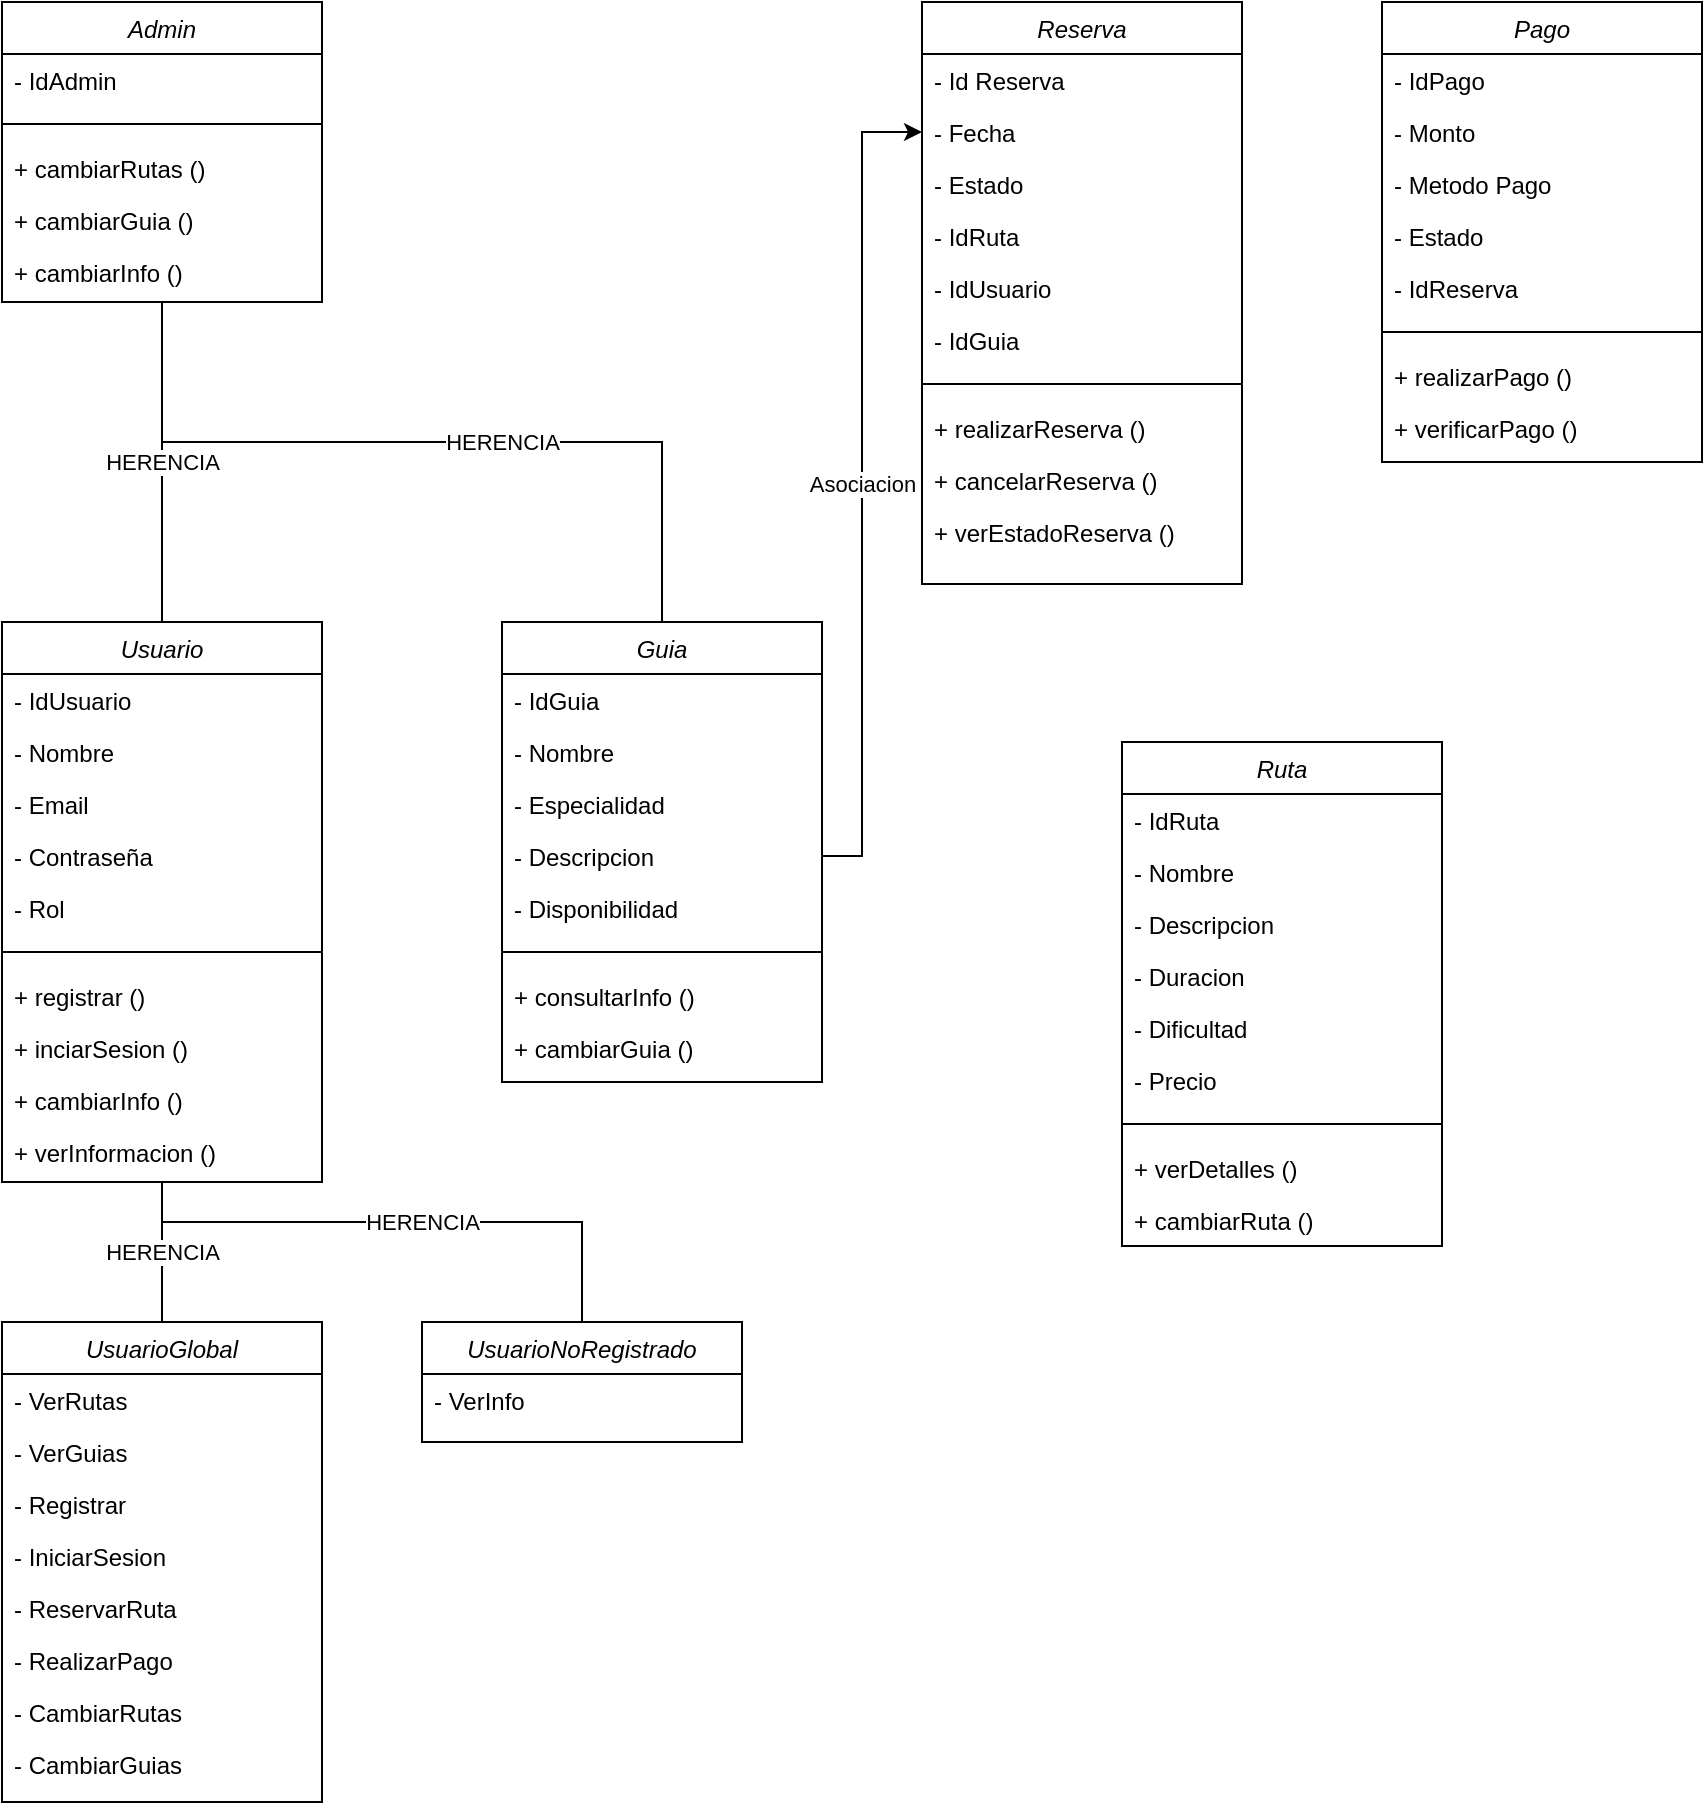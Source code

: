 <mxfile version="26.1.0">
  <diagram id="C5RBs43oDa-KdzZeNtuy" name="Page-1">
    <mxGraphModel dx="1000" dy="530" grid="1" gridSize="10" guides="1" tooltips="1" connect="1" arrows="1" fold="1" page="1" pageScale="1" pageWidth="1654" pageHeight="1169" background="light-dark(#FFFFFF,#000000)" math="0" shadow="0">
      <root>
        <mxCell id="WIyWlLk6GJQsqaUBKTNV-0" />
        <mxCell id="WIyWlLk6GJQsqaUBKTNV-1" parent="WIyWlLk6GJQsqaUBKTNV-0" />
        <mxCell id="zkfFHV4jXpPFQw0GAbJ--0" value="Usuario" style="swimlane;fontStyle=2;align=center;verticalAlign=top;childLayout=stackLayout;horizontal=1;startSize=26;horizontalStack=0;resizeParent=1;resizeLast=0;collapsible=1;marginBottom=0;rounded=0;shadow=0;strokeWidth=1;" parent="WIyWlLk6GJQsqaUBKTNV-1" vertex="1">
          <mxGeometry x="230" y="350" width="160" height="280" as="geometry">
            <mxRectangle x="230" y="140" width="160" height="26" as="alternateBounds" />
          </mxGeometry>
        </mxCell>
        <mxCell id="zkfFHV4jXpPFQw0GAbJ--1" value="- IdUsuario&#xa;" style="text;align=left;verticalAlign=top;spacingLeft=4;spacingRight=4;overflow=hidden;rotatable=0;points=[[0,0.5],[1,0.5]];portConstraint=eastwest;" parent="zkfFHV4jXpPFQw0GAbJ--0" vertex="1">
          <mxGeometry y="26" width="160" height="26" as="geometry" />
        </mxCell>
        <mxCell id="zkfFHV4jXpPFQw0GAbJ--2" value="- Nombre" style="text;align=left;verticalAlign=top;spacingLeft=4;spacingRight=4;overflow=hidden;rotatable=0;points=[[0,0.5],[1,0.5]];portConstraint=eastwest;rounded=0;shadow=0;html=0;" parent="zkfFHV4jXpPFQw0GAbJ--0" vertex="1">
          <mxGeometry y="52" width="160" height="26" as="geometry" />
        </mxCell>
        <mxCell id="zkfFHV4jXpPFQw0GAbJ--3" value="- Email" style="text;align=left;verticalAlign=top;spacingLeft=4;spacingRight=4;overflow=hidden;rotatable=0;points=[[0,0.5],[1,0.5]];portConstraint=eastwest;rounded=0;shadow=0;html=0;" parent="zkfFHV4jXpPFQw0GAbJ--0" vertex="1">
          <mxGeometry y="78" width="160" height="26" as="geometry" />
        </mxCell>
        <mxCell id="PvyIfSwr3Zg0St1Fx0HK-1" value="- Contraseña&#xa;&#xa;" style="text;align=left;verticalAlign=top;spacingLeft=4;spacingRight=4;overflow=hidden;rotatable=0;points=[[0,0.5],[1,0.5]];portConstraint=eastwest;rounded=0;shadow=0;html=0;" parent="zkfFHV4jXpPFQw0GAbJ--0" vertex="1">
          <mxGeometry y="104" width="160" height="26" as="geometry" />
        </mxCell>
        <mxCell id="PvyIfSwr3Zg0St1Fx0HK-3" value="- Rol&#xa;&#xa;&#xa;" style="text;align=left;verticalAlign=top;spacingLeft=4;spacingRight=4;overflow=hidden;rotatable=0;points=[[0,0.5],[1,0.5]];portConstraint=eastwest;rounded=0;shadow=0;html=0;" parent="zkfFHV4jXpPFQw0GAbJ--0" vertex="1">
          <mxGeometry y="130" width="160" height="26" as="geometry" />
        </mxCell>
        <mxCell id="zkfFHV4jXpPFQw0GAbJ--4" value="" style="line;html=1;strokeWidth=1;align=left;verticalAlign=middle;spacingTop=-1;spacingLeft=3;spacingRight=3;rotatable=0;labelPosition=right;points=[];portConstraint=eastwest;" parent="zkfFHV4jXpPFQw0GAbJ--0" vertex="1">
          <mxGeometry y="156" width="160" height="18" as="geometry" />
        </mxCell>
        <mxCell id="PvyIfSwr3Zg0St1Fx0HK-4" value="+ registrar ()" style="text;align=left;verticalAlign=top;spacingLeft=4;spacingRight=4;overflow=hidden;rotatable=0;points=[[0,0.5],[1,0.5]];portConstraint=eastwest;rounded=0;shadow=0;html=0;" parent="zkfFHV4jXpPFQw0GAbJ--0" vertex="1">
          <mxGeometry y="174" width="160" height="26" as="geometry" />
        </mxCell>
        <mxCell id="PvyIfSwr3Zg0St1Fx0HK-5" value="+ inciarSesion ()" style="text;align=left;verticalAlign=top;spacingLeft=4;spacingRight=4;overflow=hidden;rotatable=0;points=[[0,0.5],[1,0.5]];portConstraint=eastwest;rounded=0;shadow=0;html=0;" parent="zkfFHV4jXpPFQw0GAbJ--0" vertex="1">
          <mxGeometry y="200" width="160" height="26" as="geometry" />
        </mxCell>
        <mxCell id="PvyIfSwr3Zg0St1Fx0HK-7" value="+ cambiarInfo ()" style="text;align=left;verticalAlign=top;spacingLeft=4;spacingRight=4;overflow=hidden;rotatable=0;points=[[0,0.5],[1,0.5]];portConstraint=eastwest;rounded=0;shadow=0;html=0;" parent="zkfFHV4jXpPFQw0GAbJ--0" vertex="1">
          <mxGeometry y="226" width="160" height="26" as="geometry" />
        </mxCell>
        <mxCell id="PvyIfSwr3Zg0St1Fx0HK-8" value="+ verInformacion ()" style="text;align=left;verticalAlign=top;spacingLeft=4;spacingRight=4;overflow=hidden;rotatable=0;points=[[0,0.5],[1,0.5]];portConstraint=eastwest;rounded=0;shadow=0;html=0;" parent="zkfFHV4jXpPFQw0GAbJ--0" vertex="1">
          <mxGeometry y="252" width="160" height="26" as="geometry" />
        </mxCell>
        <mxCell id="PvyIfSwr3Zg0St1Fx0HK-9" value="Ruta&#xa;" style="swimlane;fontStyle=2;align=center;verticalAlign=top;childLayout=stackLayout;horizontal=1;startSize=26;horizontalStack=0;resizeParent=1;resizeLast=0;collapsible=1;marginBottom=0;rounded=0;shadow=0;strokeWidth=1;" parent="WIyWlLk6GJQsqaUBKTNV-1" vertex="1">
          <mxGeometry x="790" y="410" width="160" height="252" as="geometry">
            <mxRectangle x="230" y="140" width="160" height="26" as="alternateBounds" />
          </mxGeometry>
        </mxCell>
        <mxCell id="PvyIfSwr3Zg0St1Fx0HK-10" value="- IdRuta" style="text;align=left;verticalAlign=top;spacingLeft=4;spacingRight=4;overflow=hidden;rotatable=0;points=[[0,0.5],[1,0.5]];portConstraint=eastwest;" parent="PvyIfSwr3Zg0St1Fx0HK-9" vertex="1">
          <mxGeometry y="26" width="160" height="26" as="geometry" />
        </mxCell>
        <mxCell id="PvyIfSwr3Zg0St1Fx0HK-11" value="- Nombre" style="text;align=left;verticalAlign=top;spacingLeft=4;spacingRight=4;overflow=hidden;rotatable=0;points=[[0,0.5],[1,0.5]];portConstraint=eastwest;rounded=0;shadow=0;html=0;" parent="PvyIfSwr3Zg0St1Fx0HK-9" vertex="1">
          <mxGeometry y="52" width="160" height="26" as="geometry" />
        </mxCell>
        <mxCell id="PvyIfSwr3Zg0St1Fx0HK-12" value="- Descripcion" style="text;align=left;verticalAlign=top;spacingLeft=4;spacingRight=4;overflow=hidden;rotatable=0;points=[[0,0.5],[1,0.5]];portConstraint=eastwest;rounded=0;shadow=0;html=0;" parent="PvyIfSwr3Zg0St1Fx0HK-9" vertex="1">
          <mxGeometry y="78" width="160" height="26" as="geometry" />
        </mxCell>
        <mxCell id="PvyIfSwr3Zg0St1Fx0HK-13" value="- Duracion" style="text;align=left;verticalAlign=top;spacingLeft=4;spacingRight=4;overflow=hidden;rotatable=0;points=[[0,0.5],[1,0.5]];portConstraint=eastwest;rounded=0;shadow=0;html=0;" parent="PvyIfSwr3Zg0St1Fx0HK-9" vertex="1">
          <mxGeometry y="104" width="160" height="26" as="geometry" />
        </mxCell>
        <mxCell id="PvyIfSwr3Zg0St1Fx0HK-14" value="- Dificultad " style="text;align=left;verticalAlign=top;spacingLeft=4;spacingRight=4;overflow=hidden;rotatable=0;points=[[0,0.5],[1,0.5]];portConstraint=eastwest;rounded=0;shadow=0;html=0;" parent="PvyIfSwr3Zg0St1Fx0HK-9" vertex="1">
          <mxGeometry y="130" width="160" height="26" as="geometry" />
        </mxCell>
        <mxCell id="PvyIfSwr3Zg0St1Fx0HK-20" value="- Precio" style="text;align=left;verticalAlign=top;spacingLeft=4;spacingRight=4;overflow=hidden;rotatable=0;points=[[0,0.5],[1,0.5]];portConstraint=eastwest;rounded=0;shadow=0;html=0;" parent="PvyIfSwr3Zg0St1Fx0HK-9" vertex="1">
          <mxGeometry y="156" width="160" height="26" as="geometry" />
        </mxCell>
        <mxCell id="PvyIfSwr3Zg0St1Fx0HK-15" value="" style="line;html=1;strokeWidth=1;align=left;verticalAlign=middle;spacingTop=-1;spacingLeft=3;spacingRight=3;rotatable=0;labelPosition=right;points=[];portConstraint=eastwest;" parent="PvyIfSwr3Zg0St1Fx0HK-9" vertex="1">
          <mxGeometry y="182" width="160" height="18" as="geometry" />
        </mxCell>
        <mxCell id="PvyIfSwr3Zg0St1Fx0HK-17" value="+ verDetalles ()" style="text;align=left;verticalAlign=top;spacingLeft=4;spacingRight=4;overflow=hidden;rotatable=0;points=[[0,0.5],[1,0.5]];portConstraint=eastwest;rounded=0;shadow=0;html=0;" parent="PvyIfSwr3Zg0St1Fx0HK-9" vertex="1">
          <mxGeometry y="200" width="160" height="26" as="geometry" />
        </mxCell>
        <mxCell id="PvyIfSwr3Zg0St1Fx0HK-18" value="+ cambiarRuta ()" style="text;align=left;verticalAlign=top;spacingLeft=4;spacingRight=4;overflow=hidden;rotatable=0;points=[[0,0.5],[1,0.5]];portConstraint=eastwest;rounded=0;shadow=0;html=0;" parent="PvyIfSwr3Zg0St1Fx0HK-9" vertex="1">
          <mxGeometry y="226" width="160" height="26" as="geometry" />
        </mxCell>
        <mxCell id="PvyIfSwr3Zg0St1Fx0HK-21" value="Guia" style="swimlane;fontStyle=2;align=center;verticalAlign=top;childLayout=stackLayout;horizontal=1;startSize=26;horizontalStack=0;resizeParent=1;resizeLast=0;collapsible=1;marginBottom=0;rounded=0;shadow=0;strokeWidth=1;" parent="WIyWlLk6GJQsqaUBKTNV-1" vertex="1">
          <mxGeometry x="480" y="350" width="160" height="230" as="geometry">
            <mxRectangle x="230" y="140" width="160" height="26" as="alternateBounds" />
          </mxGeometry>
        </mxCell>
        <mxCell id="PvyIfSwr3Zg0St1Fx0HK-22" value="- IdGuia" style="text;align=left;verticalAlign=top;spacingLeft=4;spacingRight=4;overflow=hidden;rotatable=0;points=[[0,0.5],[1,0.5]];portConstraint=eastwest;" parent="PvyIfSwr3Zg0St1Fx0HK-21" vertex="1">
          <mxGeometry y="26" width="160" height="26" as="geometry" />
        </mxCell>
        <mxCell id="PvyIfSwr3Zg0St1Fx0HK-23" value="- Nombre" style="text;align=left;verticalAlign=top;spacingLeft=4;spacingRight=4;overflow=hidden;rotatable=0;points=[[0,0.5],[1,0.5]];portConstraint=eastwest;rounded=0;shadow=0;html=0;" parent="PvyIfSwr3Zg0St1Fx0HK-21" vertex="1">
          <mxGeometry y="52" width="160" height="26" as="geometry" />
        </mxCell>
        <mxCell id="PvyIfSwr3Zg0St1Fx0HK-24" value="- Especialidad" style="text;align=left;verticalAlign=top;spacingLeft=4;spacingRight=4;overflow=hidden;rotatable=0;points=[[0,0.5],[1,0.5]];portConstraint=eastwest;rounded=0;shadow=0;html=0;" parent="PvyIfSwr3Zg0St1Fx0HK-21" vertex="1">
          <mxGeometry y="78" width="160" height="26" as="geometry" />
        </mxCell>
        <mxCell id="PvyIfSwr3Zg0St1Fx0HK-25" value="- Descripcion" style="text;align=left;verticalAlign=top;spacingLeft=4;spacingRight=4;overflow=hidden;rotatable=0;points=[[0,0.5],[1,0.5]];portConstraint=eastwest;rounded=0;shadow=0;html=0;" parent="PvyIfSwr3Zg0St1Fx0HK-21" vertex="1">
          <mxGeometry y="104" width="160" height="26" as="geometry" />
        </mxCell>
        <mxCell id="PvyIfSwr3Zg0St1Fx0HK-26" value="- Disponibilidad" style="text;align=left;verticalAlign=top;spacingLeft=4;spacingRight=4;overflow=hidden;rotatable=0;points=[[0,0.5],[1,0.5]];portConstraint=eastwest;rounded=0;shadow=0;html=0;" parent="PvyIfSwr3Zg0St1Fx0HK-21" vertex="1">
          <mxGeometry y="130" width="160" height="26" as="geometry" />
        </mxCell>
        <mxCell id="PvyIfSwr3Zg0St1Fx0HK-27" value="" style="line;html=1;strokeWidth=1;align=left;verticalAlign=middle;spacingTop=-1;spacingLeft=3;spacingRight=3;rotatable=0;labelPosition=right;points=[];portConstraint=eastwest;" parent="PvyIfSwr3Zg0St1Fx0HK-21" vertex="1">
          <mxGeometry y="156" width="160" height="18" as="geometry" />
        </mxCell>
        <mxCell id="PvyIfSwr3Zg0St1Fx0HK-28" value="+ consultarInfo ()" style="text;align=left;verticalAlign=top;spacingLeft=4;spacingRight=4;overflow=hidden;rotatable=0;points=[[0,0.5],[1,0.5]];portConstraint=eastwest;rounded=0;shadow=0;html=0;" parent="PvyIfSwr3Zg0St1Fx0HK-21" vertex="1">
          <mxGeometry y="174" width="160" height="26" as="geometry" />
        </mxCell>
        <mxCell id="PvyIfSwr3Zg0St1Fx0HK-29" value="+ cambiarGuia ()" style="text;align=left;verticalAlign=top;spacingLeft=4;spacingRight=4;overflow=hidden;rotatable=0;points=[[0,0.5],[1,0.5]];portConstraint=eastwest;rounded=0;shadow=0;html=0;" parent="PvyIfSwr3Zg0St1Fx0HK-21" vertex="1">
          <mxGeometry y="200" width="160" height="26" as="geometry" />
        </mxCell>
        <mxCell id="PvyIfSwr3Zg0St1Fx0HK-43" value="Reserva" style="swimlane;fontStyle=2;align=center;verticalAlign=top;childLayout=stackLayout;horizontal=1;startSize=26;horizontalStack=0;resizeParent=1;resizeLast=0;collapsible=1;marginBottom=0;rounded=0;shadow=0;strokeWidth=1;" parent="WIyWlLk6GJQsqaUBKTNV-1" vertex="1">
          <mxGeometry x="690" y="40" width="160" height="291" as="geometry">
            <mxRectangle x="230" y="140" width="160" height="26" as="alternateBounds" />
          </mxGeometry>
        </mxCell>
        <mxCell id="PvyIfSwr3Zg0St1Fx0HK-44" value="- Id Reserva" style="text;align=left;verticalAlign=top;spacingLeft=4;spacingRight=4;overflow=hidden;rotatable=0;points=[[0,0.5],[1,0.5]];portConstraint=eastwest;" parent="PvyIfSwr3Zg0St1Fx0HK-43" vertex="1">
          <mxGeometry y="26" width="160" height="26" as="geometry" />
        </mxCell>
        <mxCell id="PvyIfSwr3Zg0St1Fx0HK-45" value="- Fecha" style="text;align=left;verticalAlign=top;spacingLeft=4;spacingRight=4;overflow=hidden;rotatable=0;points=[[0,0.5],[1,0.5]];portConstraint=eastwest;rounded=0;shadow=0;html=0;" parent="PvyIfSwr3Zg0St1Fx0HK-43" vertex="1">
          <mxGeometry y="52" width="160" height="26" as="geometry" />
        </mxCell>
        <mxCell id="PvyIfSwr3Zg0St1Fx0HK-46" value="- Estado" style="text;align=left;verticalAlign=top;spacingLeft=4;spacingRight=4;overflow=hidden;rotatable=0;points=[[0,0.5],[1,0.5]];portConstraint=eastwest;rounded=0;shadow=0;html=0;" parent="PvyIfSwr3Zg0St1Fx0HK-43" vertex="1">
          <mxGeometry y="78" width="160" height="26" as="geometry" />
        </mxCell>
        <mxCell id="PvyIfSwr3Zg0St1Fx0HK-48" value="- IdRuta" style="text;align=left;verticalAlign=top;spacingLeft=4;spacingRight=4;overflow=hidden;rotatable=0;points=[[0,0.5],[1,0.5]];portConstraint=eastwest;rounded=0;shadow=0;html=0;" parent="PvyIfSwr3Zg0St1Fx0HK-43" vertex="1">
          <mxGeometry y="104" width="160" height="26" as="geometry" />
        </mxCell>
        <mxCell id="PvyIfSwr3Zg0St1Fx0HK-47" value="- IdUsuario" style="text;align=left;verticalAlign=top;spacingLeft=4;spacingRight=4;overflow=hidden;rotatable=0;points=[[0,0.5],[1,0.5]];portConstraint=eastwest;rounded=0;shadow=0;html=0;" parent="PvyIfSwr3Zg0St1Fx0HK-43" vertex="1">
          <mxGeometry y="130" width="160" height="26" as="geometry" />
        </mxCell>
        <mxCell id="PvyIfSwr3Zg0St1Fx0HK-49" value="- IdGuia" style="text;align=left;verticalAlign=top;spacingLeft=4;spacingRight=4;overflow=hidden;rotatable=0;points=[[0,0.5],[1,0.5]];portConstraint=eastwest;rounded=0;shadow=0;html=0;" parent="PvyIfSwr3Zg0St1Fx0HK-43" vertex="1">
          <mxGeometry y="156" width="160" height="26" as="geometry" />
        </mxCell>
        <mxCell id="PvyIfSwr3Zg0St1Fx0HK-50" value="" style="line;html=1;strokeWidth=1;align=left;verticalAlign=middle;spacingTop=-1;spacingLeft=3;spacingRight=3;rotatable=0;labelPosition=right;points=[];portConstraint=eastwest;" parent="PvyIfSwr3Zg0St1Fx0HK-43" vertex="1">
          <mxGeometry y="182" width="160" height="18" as="geometry" />
        </mxCell>
        <mxCell id="PvyIfSwr3Zg0St1Fx0HK-51" value="+ realizarReserva ()" style="text;align=left;verticalAlign=top;spacingLeft=4;spacingRight=4;overflow=hidden;rotatable=0;points=[[0,0.5],[1,0.5]];portConstraint=eastwest;rounded=0;shadow=0;html=0;" parent="PvyIfSwr3Zg0St1Fx0HK-43" vertex="1">
          <mxGeometry y="200" width="160" height="26" as="geometry" />
        </mxCell>
        <mxCell id="PvyIfSwr3Zg0St1Fx0HK-52" value="+ cancelarReserva ()" style="text;align=left;verticalAlign=top;spacingLeft=4;spacingRight=4;overflow=hidden;rotatable=0;points=[[0,0.5],[1,0.5]];portConstraint=eastwest;rounded=0;shadow=0;html=0;" parent="PvyIfSwr3Zg0St1Fx0HK-43" vertex="1">
          <mxGeometry y="226" width="160" height="26" as="geometry" />
        </mxCell>
        <mxCell id="PvyIfSwr3Zg0St1Fx0HK-53" value="+ verEstadoReserva ()" style="text;align=left;verticalAlign=top;spacingLeft=4;spacingRight=4;overflow=hidden;rotatable=0;points=[[0,0.5],[1,0.5]];portConstraint=eastwest;rounded=0;shadow=0;html=0;" parent="PvyIfSwr3Zg0St1Fx0HK-43" vertex="1">
          <mxGeometry y="252" width="160" height="26" as="geometry" />
        </mxCell>
        <mxCell id="PvyIfSwr3Zg0St1Fx0HK-54" value="Pago" style="swimlane;fontStyle=2;align=center;verticalAlign=top;childLayout=stackLayout;horizontal=1;startSize=26;horizontalStack=0;resizeParent=1;resizeLast=0;collapsible=1;marginBottom=0;rounded=0;shadow=0;strokeWidth=1;" parent="WIyWlLk6GJQsqaUBKTNV-1" vertex="1">
          <mxGeometry x="920" y="40" width="160" height="230" as="geometry">
            <mxRectangle x="230" y="140" width="160" height="26" as="alternateBounds" />
          </mxGeometry>
        </mxCell>
        <mxCell id="PvyIfSwr3Zg0St1Fx0HK-55" value="- IdPago" style="text;align=left;verticalAlign=top;spacingLeft=4;spacingRight=4;overflow=hidden;rotatable=0;points=[[0,0.5],[1,0.5]];portConstraint=eastwest;" parent="PvyIfSwr3Zg0St1Fx0HK-54" vertex="1">
          <mxGeometry y="26" width="160" height="26" as="geometry" />
        </mxCell>
        <mxCell id="PvyIfSwr3Zg0St1Fx0HK-56" value="- Monto" style="text;align=left;verticalAlign=top;spacingLeft=4;spacingRight=4;overflow=hidden;rotatable=0;points=[[0,0.5],[1,0.5]];portConstraint=eastwest;rounded=0;shadow=0;html=0;" parent="PvyIfSwr3Zg0St1Fx0HK-54" vertex="1">
          <mxGeometry y="52" width="160" height="26" as="geometry" />
        </mxCell>
        <mxCell id="PvyIfSwr3Zg0St1Fx0HK-57" value="- Metodo Pago" style="text;align=left;verticalAlign=top;spacingLeft=4;spacingRight=4;overflow=hidden;rotatable=0;points=[[0,0.5],[1,0.5]];portConstraint=eastwest;rounded=0;shadow=0;html=0;" parent="PvyIfSwr3Zg0St1Fx0HK-54" vertex="1">
          <mxGeometry y="78" width="160" height="26" as="geometry" />
        </mxCell>
        <mxCell id="PvyIfSwr3Zg0St1Fx0HK-58" value="- Estado" style="text;align=left;verticalAlign=top;spacingLeft=4;spacingRight=4;overflow=hidden;rotatable=0;points=[[0,0.5],[1,0.5]];portConstraint=eastwest;rounded=0;shadow=0;html=0;" parent="PvyIfSwr3Zg0St1Fx0HK-54" vertex="1">
          <mxGeometry y="104" width="160" height="26" as="geometry" />
        </mxCell>
        <mxCell id="PvyIfSwr3Zg0St1Fx0HK-59" value="- IdReserva" style="text;align=left;verticalAlign=top;spacingLeft=4;spacingRight=4;overflow=hidden;rotatable=0;points=[[0,0.5],[1,0.5]];portConstraint=eastwest;rounded=0;shadow=0;html=0;" parent="PvyIfSwr3Zg0St1Fx0HK-54" vertex="1">
          <mxGeometry y="130" width="160" height="26" as="geometry" />
        </mxCell>
        <mxCell id="PvyIfSwr3Zg0St1Fx0HK-60" value="" style="line;html=1;strokeWidth=1;align=left;verticalAlign=middle;spacingTop=-1;spacingLeft=3;spacingRight=3;rotatable=0;labelPosition=right;points=[];portConstraint=eastwest;" parent="PvyIfSwr3Zg0St1Fx0HK-54" vertex="1">
          <mxGeometry y="156" width="160" height="18" as="geometry" />
        </mxCell>
        <mxCell id="PvyIfSwr3Zg0St1Fx0HK-61" value="+ realizarPago ()" style="text;align=left;verticalAlign=top;spacingLeft=4;spacingRight=4;overflow=hidden;rotatable=0;points=[[0,0.5],[1,0.5]];portConstraint=eastwest;rounded=0;shadow=0;html=0;" parent="PvyIfSwr3Zg0St1Fx0HK-54" vertex="1">
          <mxGeometry y="174" width="160" height="26" as="geometry" />
        </mxCell>
        <mxCell id="PvyIfSwr3Zg0St1Fx0HK-62" value="+ verificarPago ()" style="text;align=left;verticalAlign=top;spacingLeft=4;spacingRight=4;overflow=hidden;rotatable=0;points=[[0,0.5],[1,0.5]];portConstraint=eastwest;rounded=0;shadow=0;html=0;" parent="PvyIfSwr3Zg0St1Fx0HK-54" vertex="1">
          <mxGeometry y="200" width="160" height="26" as="geometry" />
        </mxCell>
        <mxCell id="PvyIfSwr3Zg0St1Fx0HK-63" value="UsuarioGlobal" style="swimlane;fontStyle=2;align=center;verticalAlign=top;childLayout=stackLayout;horizontal=1;startSize=26;horizontalStack=0;resizeParent=1;resizeLast=0;collapsible=1;marginBottom=0;rounded=0;shadow=0;strokeWidth=1;" parent="WIyWlLk6GJQsqaUBKTNV-1" vertex="1">
          <mxGeometry x="230" y="700" width="160" height="240" as="geometry">
            <mxRectangle x="230" y="140" width="160" height="26" as="alternateBounds" />
          </mxGeometry>
        </mxCell>
        <mxCell id="PvyIfSwr3Zg0St1Fx0HK-64" value="- VerRutas" style="text;align=left;verticalAlign=top;spacingLeft=4;spacingRight=4;overflow=hidden;rotatable=0;points=[[0,0.5],[1,0.5]];portConstraint=eastwest;" parent="PvyIfSwr3Zg0St1Fx0HK-63" vertex="1">
          <mxGeometry y="26" width="160" height="26" as="geometry" />
        </mxCell>
        <mxCell id="PvyIfSwr3Zg0St1Fx0HK-65" value="- VerGuias" style="text;align=left;verticalAlign=top;spacingLeft=4;spacingRight=4;overflow=hidden;rotatable=0;points=[[0,0.5],[1,0.5]];portConstraint=eastwest;rounded=0;shadow=0;html=0;" parent="PvyIfSwr3Zg0St1Fx0HK-63" vertex="1">
          <mxGeometry y="52" width="160" height="26" as="geometry" />
        </mxCell>
        <mxCell id="PvyIfSwr3Zg0St1Fx0HK-66" value="- Registrar" style="text;align=left;verticalAlign=top;spacingLeft=4;spacingRight=4;overflow=hidden;rotatable=0;points=[[0,0.5],[1,0.5]];portConstraint=eastwest;rounded=0;shadow=0;html=0;" parent="PvyIfSwr3Zg0St1Fx0HK-63" vertex="1">
          <mxGeometry y="78" width="160" height="26" as="geometry" />
        </mxCell>
        <mxCell id="PvyIfSwr3Zg0St1Fx0HK-67" value="- IniciarSesion" style="text;align=left;verticalAlign=top;spacingLeft=4;spacingRight=4;overflow=hidden;rotatable=0;points=[[0,0.5],[1,0.5]];portConstraint=eastwest;rounded=0;shadow=0;html=0;" parent="PvyIfSwr3Zg0St1Fx0HK-63" vertex="1">
          <mxGeometry y="104" width="160" height="26" as="geometry" />
        </mxCell>
        <mxCell id="PvyIfSwr3Zg0St1Fx0HK-68" value="- ReservarRuta" style="text;align=left;verticalAlign=top;spacingLeft=4;spacingRight=4;overflow=hidden;rotatable=0;points=[[0,0.5],[1,0.5]];portConstraint=eastwest;rounded=0;shadow=0;html=0;" parent="PvyIfSwr3Zg0St1Fx0HK-63" vertex="1">
          <mxGeometry y="130" width="160" height="26" as="geometry" />
        </mxCell>
        <mxCell id="PvyIfSwr3Zg0St1Fx0HK-69" value="- RealizarPago" style="text;align=left;verticalAlign=top;spacingLeft=4;spacingRight=4;overflow=hidden;rotatable=0;points=[[0,0.5],[1,0.5]];portConstraint=eastwest;rounded=0;shadow=0;html=0;" parent="PvyIfSwr3Zg0St1Fx0HK-63" vertex="1">
          <mxGeometry y="156" width="160" height="26" as="geometry" />
        </mxCell>
        <mxCell id="PvyIfSwr3Zg0St1Fx0HK-71" value="- CambiarRutas" style="text;align=left;verticalAlign=top;spacingLeft=4;spacingRight=4;overflow=hidden;rotatable=0;points=[[0,0.5],[1,0.5]];portConstraint=eastwest;rounded=0;shadow=0;html=0;" parent="PvyIfSwr3Zg0St1Fx0HK-63" vertex="1">
          <mxGeometry y="182" width="160" height="26" as="geometry" />
        </mxCell>
        <mxCell id="PvyIfSwr3Zg0St1Fx0HK-72" value="- CambiarGuias" style="text;align=left;verticalAlign=top;spacingLeft=4;spacingRight=4;overflow=hidden;rotatable=0;points=[[0,0.5],[1,0.5]];portConstraint=eastwest;rounded=0;shadow=0;html=0;" parent="PvyIfSwr3Zg0St1Fx0HK-63" vertex="1">
          <mxGeometry y="208" width="160" height="26" as="geometry" />
        </mxCell>
        <mxCell id="PvyIfSwr3Zg0St1Fx0HK-74" value="UsuarioNoRegistrado" style="swimlane;fontStyle=2;align=center;verticalAlign=top;childLayout=stackLayout;horizontal=1;startSize=26;horizontalStack=0;resizeParent=1;resizeLast=0;collapsible=1;marginBottom=0;rounded=0;shadow=0;strokeWidth=1;" parent="WIyWlLk6GJQsqaUBKTNV-1" vertex="1">
          <mxGeometry x="440" y="700" width="160" height="60" as="geometry">
            <mxRectangle x="230" y="140" width="160" height="26" as="alternateBounds" />
          </mxGeometry>
        </mxCell>
        <mxCell id="PvyIfSwr3Zg0St1Fx0HK-75" value="- VerInfo" style="text;align=left;verticalAlign=top;spacingLeft=4;spacingRight=4;overflow=hidden;rotatable=0;points=[[0,0.5],[1,0.5]];portConstraint=eastwest;" parent="PvyIfSwr3Zg0St1Fx0HK-74" vertex="1">
          <mxGeometry y="26" width="160" height="26" as="geometry" />
        </mxCell>
        <mxCell id="lanSVG-eeSX4AHp7umbX-2" value="HERENCIA" style="endArrow=none;html=1;rounded=0;entryX=0.5;entryY=1;entryDx=0;entryDy=0;exitX=0.5;exitY=0;exitDx=0;exitDy=0;" edge="1" parent="WIyWlLk6GJQsqaUBKTNV-1" source="PvyIfSwr3Zg0St1Fx0HK-63" target="zkfFHV4jXpPFQw0GAbJ--0">
          <mxGeometry width="50" height="50" relative="1" as="geometry">
            <mxPoint x="390" y="710" as="sourcePoint" />
            <mxPoint x="440" y="660" as="targetPoint" />
            <Array as="points" />
          </mxGeometry>
        </mxCell>
        <mxCell id="lanSVG-eeSX4AHp7umbX-3" value="HERENCIA" style="endArrow=none;html=1;rounded=0;exitX=0.5;exitY=0;exitDx=0;exitDy=0;" edge="1" parent="WIyWlLk6GJQsqaUBKTNV-1" source="PvyIfSwr3Zg0St1Fx0HK-74">
          <mxGeometry width="50" height="50" relative="1" as="geometry">
            <mxPoint x="390" y="710" as="sourcePoint" />
            <mxPoint x="310" y="650" as="targetPoint" />
            <Array as="points">
              <mxPoint x="520" y="650" />
            </Array>
          </mxGeometry>
        </mxCell>
        <mxCell id="lanSVG-eeSX4AHp7umbX-4" value="Admin" style="swimlane;fontStyle=2;align=center;verticalAlign=top;childLayout=stackLayout;horizontal=1;startSize=26;horizontalStack=0;resizeParent=1;resizeLast=0;collapsible=1;marginBottom=0;rounded=0;shadow=0;strokeWidth=1;" vertex="1" parent="WIyWlLk6GJQsqaUBKTNV-1">
          <mxGeometry x="230" y="40" width="160" height="150" as="geometry">
            <mxRectangle x="230" y="140" width="160" height="26" as="alternateBounds" />
          </mxGeometry>
        </mxCell>
        <mxCell id="lanSVG-eeSX4AHp7umbX-5" value="- IdAdmin" style="text;align=left;verticalAlign=top;spacingLeft=4;spacingRight=4;overflow=hidden;rotatable=0;points=[[0,0.5],[1,0.5]];portConstraint=eastwest;" vertex="1" parent="lanSVG-eeSX4AHp7umbX-4">
          <mxGeometry y="26" width="160" height="26" as="geometry" />
        </mxCell>
        <mxCell id="lanSVG-eeSX4AHp7umbX-10" value="" style="line;html=1;strokeWidth=1;align=left;verticalAlign=middle;spacingTop=-1;spacingLeft=3;spacingRight=3;rotatable=0;labelPosition=right;points=[];portConstraint=eastwest;" vertex="1" parent="lanSVG-eeSX4AHp7umbX-4">
          <mxGeometry y="52" width="160" height="18" as="geometry" />
        </mxCell>
        <mxCell id="lanSVG-eeSX4AHp7umbX-11" value="+ cambiarRutas ()" style="text;align=left;verticalAlign=top;spacingLeft=4;spacingRight=4;overflow=hidden;rotatable=0;points=[[0,0.5],[1,0.5]];portConstraint=eastwest;rounded=0;shadow=0;html=0;" vertex="1" parent="lanSVG-eeSX4AHp7umbX-4">
          <mxGeometry y="70" width="160" height="26" as="geometry" />
        </mxCell>
        <mxCell id="lanSVG-eeSX4AHp7umbX-12" value="+ cambiarGuia ()" style="text;align=left;verticalAlign=top;spacingLeft=4;spacingRight=4;overflow=hidden;rotatable=0;points=[[0,0.5],[1,0.5]];portConstraint=eastwest;rounded=0;shadow=0;html=0;" vertex="1" parent="lanSVG-eeSX4AHp7umbX-4">
          <mxGeometry y="96" width="160" height="26" as="geometry" />
        </mxCell>
        <mxCell id="lanSVG-eeSX4AHp7umbX-13" value="+ cambiarInfo ()" style="text;align=left;verticalAlign=top;spacingLeft=4;spacingRight=4;overflow=hidden;rotatable=0;points=[[0,0.5],[1,0.5]];portConstraint=eastwest;rounded=0;shadow=0;html=0;" vertex="1" parent="lanSVG-eeSX4AHp7umbX-4">
          <mxGeometry y="122" width="160" height="26" as="geometry" />
        </mxCell>
        <mxCell id="lanSVG-eeSX4AHp7umbX-14" value="HERENCIA" style="endArrow=none;html=1;rounded=0;entryX=0.5;entryY=1;entryDx=0;entryDy=0;exitX=0.5;exitY=0;exitDx=0;exitDy=0;" edge="1" parent="WIyWlLk6GJQsqaUBKTNV-1" source="zkfFHV4jXpPFQw0GAbJ--0" target="lanSVG-eeSX4AHp7umbX-4">
          <mxGeometry width="50" height="50" relative="1" as="geometry">
            <mxPoint x="285" y="290" as="sourcePoint" />
            <mxPoint x="335" y="240" as="targetPoint" />
          </mxGeometry>
        </mxCell>
        <mxCell id="lanSVG-eeSX4AHp7umbX-15" value="HERENCIA" style="endArrow=none;html=1;rounded=0;entryX=0.5;entryY=0;entryDx=0;entryDy=0;" edge="1" parent="WIyWlLk6GJQsqaUBKTNV-1" target="PvyIfSwr3Zg0St1Fx0HK-21">
          <mxGeometry width="50" height="50" relative="1" as="geometry">
            <mxPoint x="310" y="260" as="sourcePoint" />
            <mxPoint x="560" y="260" as="targetPoint" />
            <Array as="points">
              <mxPoint x="560" y="260" />
            </Array>
          </mxGeometry>
        </mxCell>
        <mxCell id="lanSVG-eeSX4AHp7umbX-18" value="Asociacion" style="edgeStyle=orthogonalEdgeStyle;rounded=0;orthogonalLoop=1;jettySize=auto;html=1;exitX=1;exitY=0.5;exitDx=0;exitDy=0;entryX=0;entryY=0.5;entryDx=0;entryDy=0;" edge="1" parent="WIyWlLk6GJQsqaUBKTNV-1" source="PvyIfSwr3Zg0St1Fx0HK-25" target="PvyIfSwr3Zg0St1Fx0HK-45">
          <mxGeometry relative="1" as="geometry">
            <mxPoint x="660" y="110" as="targetPoint" />
            <Array as="points">
              <mxPoint x="660" y="467" />
              <mxPoint x="660" y="105" />
            </Array>
          </mxGeometry>
        </mxCell>
      </root>
    </mxGraphModel>
  </diagram>
</mxfile>
